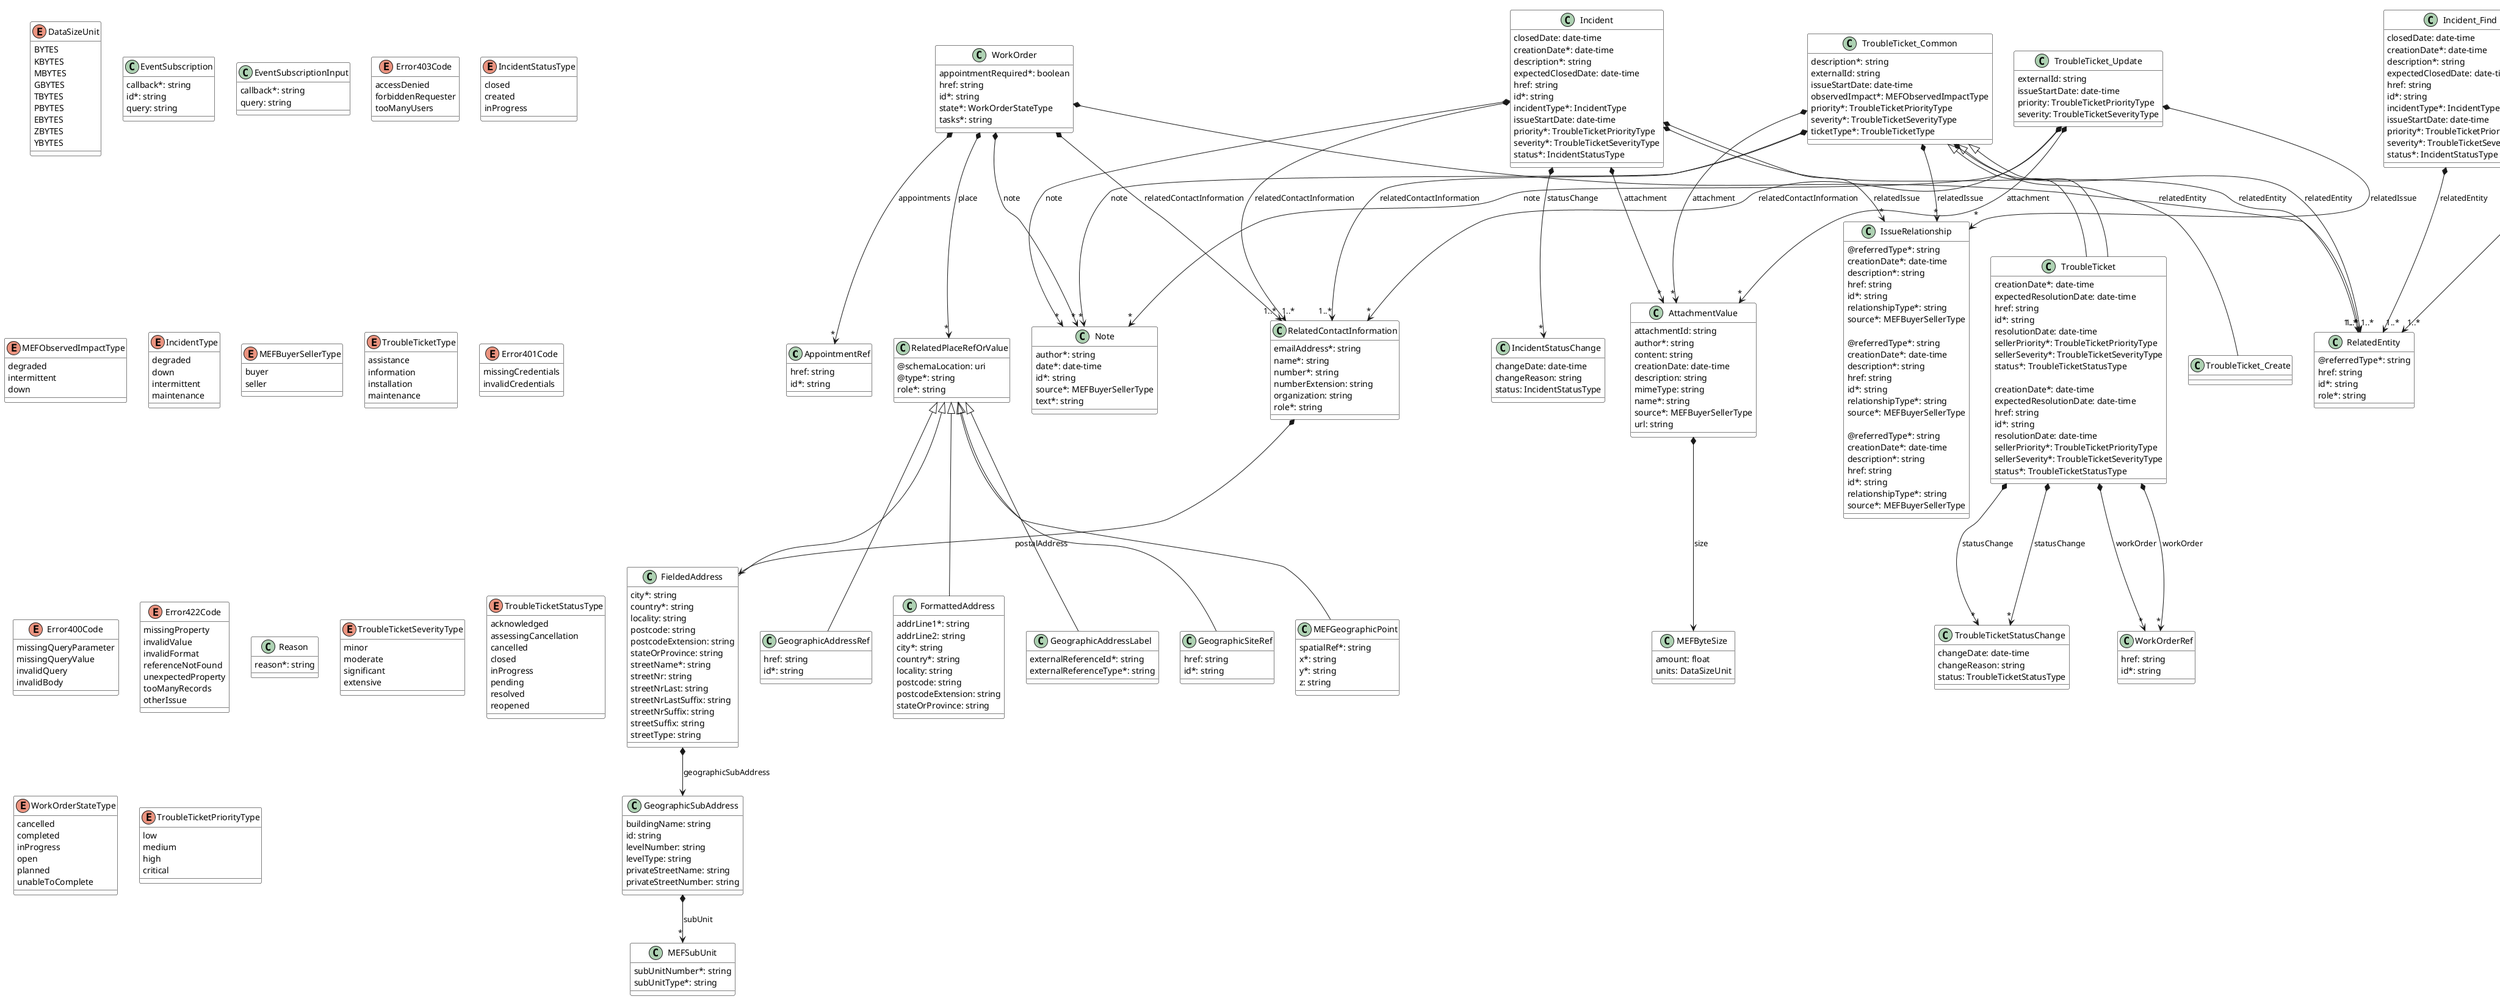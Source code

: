 @startuml
skinparam {
    ClassBackgroundColor White
    ClassBorderColor Black
}

class AppointmentRef {

    href: string
    id*: string
}



class AttachmentValue {

    attachmentId: string
    author*: string
    content: string
    creationDate: date-time
    description: string
    mimeType: string
    name*: string
    source*: MEFBuyerSellerType
    url: string
}

AttachmentValue *--> MEFByteSize : size


enum DataSizeUnit {

    BYTES
    KBYTES
    MBYTES
    GBYTES
    TBYTES
    PBYTES
    EBYTES
    ZBYTES
    YBYTES
}
class Error400 {

    code*: Error400Code
}
Error <|-- Error400



class Error401 {

    code*: Error401Code
}
Error <|-- Error401



class Error403 {

    code*: Error403Code
}
Error <|-- Error403



class Error404 {

    code*: string
}
Error <|-- Error404



class Error409 {

    code*: string
}
Error <|-- Error409



class Error {

    message: string
    reason*: string
    referenceError: uri
}



class EventSubscription {

    callback*: string
    id*: string
    query: string
}



class EventSubscriptionInput {

    callback*: string
    query: string
}



class FieldedAddress {

    city*: string
    country*: string
    locality: string
    postcode: string
    postcodeExtension: string
    stateOrProvince: string
    streetName*: string
    streetNr: string
    streetNrLast: string
    streetNrLastSuffix: string
    streetNrSuffix: string
    streetSuffix: string
    streetType: string
}
RelatedPlaceRefOrValue <|-- FieldedAddress

FieldedAddress *--> GeographicSubAddress : geographicSubAddress


class GeographicAddressRef {

    href: string
    id*: string
}
RelatedPlaceRefOrValue <|-- GeographicAddressRef



class GeographicSubAddress {

    buildingName: string
    id: string
    levelNumber: string
    levelType: string
    privateStreetName: string
    privateStreetNumber: string
}

GeographicSubAddress *-->"*" MEFSubUnit : subUnit


class Incident {

    closedDate: date-time
    creationDate*: date-time
    description*: string
    expectedClosedDate: date-time
    href: string
    id*: string
    incidentType*: IncidentType
    issueStartDate: date-time
    priority*: TroubleTicketPriorityType
    severity*: TroubleTicketSeverityType
    status*: IncidentStatusType
}

Incident *-->"*" AttachmentValue : attachment
Incident *-->"*" Note : note
Incident *-->"1..*" RelatedContactInformation : relatedContactInformation
Incident *-->"1..*" RelatedEntity : relatedEntity
Incident *-->"*" IssueRelationship : relatedIssue
Incident *-->"*" IncidentStatusChange : statusChange


class IssueRelationship {

    @referredType*: string
    creationDate*: date-time
    description*: string
    href: string
    id*: string
    relationshipType*: string
    source*: MEFBuyerSellerType
}



class TroubleTicket {

    creationDate*: date-time
    expectedResolutionDate: date-time
    href: string
    id*: string
    resolutionDate: date-time
    sellerPriority*: TroubleTicketPriorityType
    sellerSeverity*: TroubleTicketSeverityType
    status*: TroubleTicketStatusType
}
TroubleTicket_Common <|-- TroubleTicket

TroubleTicket *-->"*" TroubleTicketStatusChange : statusChange
TroubleTicket *-->"*" WorkOrderRef : workOrder


enum Error403Code {

    accessDenied
    forbiddenRequester
    tooManyUsers
}
class Error422 {

    code*: Error422Code
    propertyPath: string
}
Error <|-- Error422



class Error500 {

    code*: string
}
Error <|-- Error500



class FormattedAddress {

    addrLine1*: string
    addrLine2: string
    city*: string
    country*: string
    locality: string
    postcode: string
    postcodeExtension: string
    stateOrProvince: string
}
RelatedPlaceRefOrValue <|-- FormattedAddress



class GeographicAddressLabel {

    externalReferenceId*: string
    externalReferenceType*: string
}
RelatedPlaceRefOrValue <|-- GeographicAddressLabel



class GeographicSiteRef {

    href: string
    id*: string
}
RelatedPlaceRefOrValue <|-- GeographicSiteRef



class IncidentStatusChange {

    changeDate: date-time
    changeReason: string
    status: IncidentStatusType
}



enum IncidentStatusType {

    closed
    created
    inProgress
}
class MEFByteSize {

    amount: float
    units: DataSizeUnit
}

enum MEFObservedImpactType {

    degraded
    intermittent
    down
}


class Note {

    author*: string
    date*: date-time
    id*: string
    source*: MEFBuyerSellerType
    text*: string
}



enum IncidentType {

    degraded
    down
    intermittent
    maintenance
}
class Incident_Find {

    closedDate: date-time
    creationDate*: date-time
    description*: string
    expectedClosedDate: date-time
    href: string
    id*: string
    incidentType*: IncidentType
    issueStartDate: date-time
    priority*: TroubleTicketPriorityType
    severity*: TroubleTicketSeverityType
    status*: IncidentStatusType
}

Incident_Find *-->"1..*" RelatedEntity : relatedEntity


class MEFGeographicPoint {

    spatialRef*: string
    x*: string
    y*: string
    z: string
}
RelatedPlaceRefOrValue <|-- MEFGeographicPoint


enum MEFBuyerSellerType {

    buyer
    seller
}

class MEFSubUnit {

    subUnitNumber*: string
    subUnitType*: string
}



class RelatedContactInformation {

    emailAddress*: string
    name*: string
    number*: string
    numberExtension: string
    organization: string
    role*: string
}

RelatedContactInformation *--> FieldedAddress : postalAddress


class RelatedPlaceRefOrValue {

    @schemaLocation: uri
    @type*: string
    role*: string
}



class IssueRelationship {

    @referredType*: string
    creationDate*: date-time
    description*: string
    href: string
    id*: string
    relationshipType*: string
    source*: MEFBuyerSellerType
}



class TroubleTicket {

    creationDate*: date-time
    expectedResolutionDate: date-time
    href: string
    id*: string
    resolutionDate: date-time
    sellerPriority*: TroubleTicketPriorityType
    sellerSeverity*: TroubleTicketSeverityType
    status*: TroubleTicketStatusType
}
TroubleTicket_Common <|-- TroubleTicket

TroubleTicket *-->"*" TroubleTicketStatusChange : statusChange
TroubleTicket *-->"*" WorkOrderRef : workOrder

class IssueRelationship {

    @referredType*: string
    creationDate*: date-time
    description*: string
    href: string
    id*: string
    relationshipType*: string
    source*: MEFBuyerSellerType
}


class TroubleTicketStatusChange {

    changeDate: date-time
    changeReason: string
    status: TroubleTicketStatusType
}



enum TroubleTicketType {

    assistance
    information
    installation
    maintenance
}
class TroubleTicket_Create {

}
TroubleTicket_Common <|-- TroubleTicket_Create



class WorkOrder {

    appointmentRequired*: boolean
    href: string
    id*: string
    state*: WorkOrderStateType
    tasks*: string
}

WorkOrder *-->"*" AppointmentRef : appointments
WorkOrder *-->"*" Note : note
WorkOrder *-->"*" RelatedPlaceRefOrValue : place
WorkOrder *-->"1..*" RelatedContactInformation : relatedContactInformation
WorkOrder *-->"1..*" RelatedEntity : relatedEntity


class WorkOrderRef {

    href: string
    id*: string
}




enum Error401Code {

    missingCredentials
    invalidCredentials
}
class RelatedEntity {

    @referredType*: string
    href: string
    id*: string
    role*: string
}



class TroubleTicket_Common {

    description*: string
    externalId: string
    issueStartDate: date-time
    observedImpact*: MEFObservedImpactType
    priority*: TroubleTicketPriorityType
    severity*: TroubleTicketSeverityType
    ticketType*: TroubleTicketType
}

TroubleTicket_Common *-->"*" AttachmentValue : attachment
TroubleTicket_Common *-->"*" Note : note
TroubleTicket_Common *-->"1..*" RelatedContactInformation : relatedContactInformation
TroubleTicket_Common *-->"1..*" RelatedEntity : relatedEntity
TroubleTicket_Common *-->"*" IssueRelationship : relatedIssue


enum Error400Code {

    missingQueryParameter
    missingQueryValue
    invalidQuery
    invalidBody
}
enum Error422Code {

    missingProperty
    invalidValue
    invalidFormat
    referenceNotFound
    unexpectedProperty
    tooManyRecords
    otherIssue
}

class Reason {

    reason*: string
}



class TroubleTicket_Find {

    creationDate*: date-time
    description*: string
    expectedResolutionDate*: date-time
    externalId*: string
    id*: string
    priority*: TroubleTicketPriorityType
    resolutionDate*: date-time
    sellerPriority*: TroubleTicketPriorityType
    sellerSeverity*: TroubleTicketSeverityType
    severity*: TroubleTicketSeverityType
    status*: TroubleTicketStatusType
    ticketType*: TroubleTicketType
}

TroubleTicket_Find *-->"1..*" RelatedEntity : relatedEntity


enum TroubleTicketSeverityType {

    minor
    moderate
    significant
    extensive
}
enum TroubleTicketStatusType {

    acknowledged
    assessingCancellation
    cancelled
    closed
    inProgress
    pending
    resolved
    reopened
}
class TroubleTicket_Update {

    externalId: string
    issueStartDate: date-time
    priority: TroubleTicketPriorityType
    severity: TroubleTicketSeverityType
}

TroubleTicket_Update *-->"*" AttachmentValue : attachment
TroubleTicket_Update *-->"*" Note : note
TroubleTicket_Update *-->"*" RelatedContactInformation : relatedContactInformation
TroubleTicket_Update *-->"*" IssueRelationship : relatedIssue


enum WorkOrderStateType {

    cancelled
    completed
    inProgress
    open
    planned
    unableToComplete
}
enum TroubleTicketPriorityType {

    low
    medium
    high
    critical
}
@enduml
